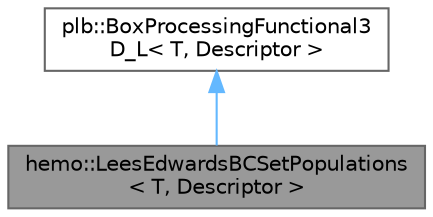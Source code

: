 digraph "hemo::LeesEdwardsBCSetPopulations&lt; T, Descriptor &gt;"
{
 // LATEX_PDF_SIZE
  bgcolor="transparent";
  edge [fontname=Helvetica,fontsize=10,labelfontname=Helvetica,labelfontsize=10];
  node [fontname=Helvetica,fontsize=10,shape=box,height=0.2,width=0.4];
  Node1 [id="Node000001",label="hemo::LeesEdwardsBCSetPopulations\l\< T, Descriptor \>",height=0.2,width=0.4,color="gray40", fillcolor="grey60", style="filled", fontcolor="black",tooltip=" "];
  Node2 -> Node1 [id="edge1_Node000001_Node000002",dir="back",color="steelblue1",style="solid",tooltip=" "];
  Node2 [id="Node000002",label="plb::BoxProcessingFunctional3\lD_L\< T, Descriptor \>",height=0.2,width=0.4,color="gray40", fillcolor="white", style="filled",tooltip=" "];
}
